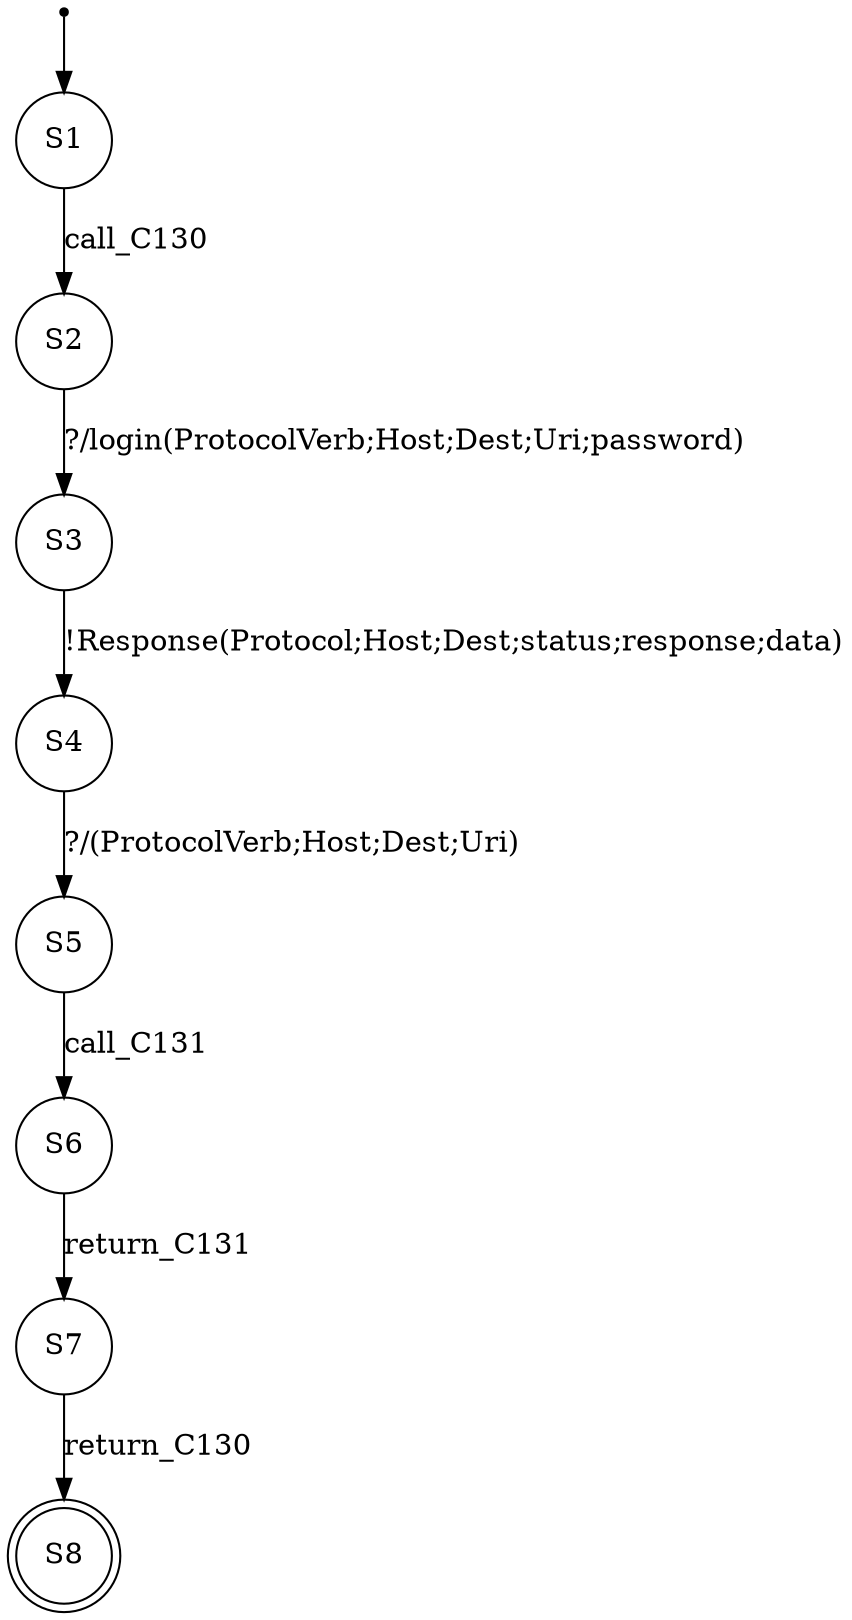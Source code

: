 digraph LTS {
S00[shape=point]
S1[label=S1,shape=circle];
S2[label=S2,shape=circle];
S3[label=S3,shape=circle];
S4[label=S4,shape=circle];
S5[label=S5,shape=circle];
S6[label=S6,shape=circle];
S7[label=S7,shape=circle];
S8[label=S8,shape=doublecircle];
S00 -> S1
S1 -> S2[label ="call_C130"];
S2 -> S3[label ="?/login(ProtocolVerb;Host;Dest;Uri;password)"];
S3 -> S4[label ="!Response(Protocol;Host;Dest;status;response;data)"];
S4 -> S5[label ="?/(ProtocolVerb;Host;Dest;Uri)"];
S5 -> S6[label ="call_C131"];
S6 -> S7[label ="return_C131"];
S7 -> S8[label ="return_C130"];
}
